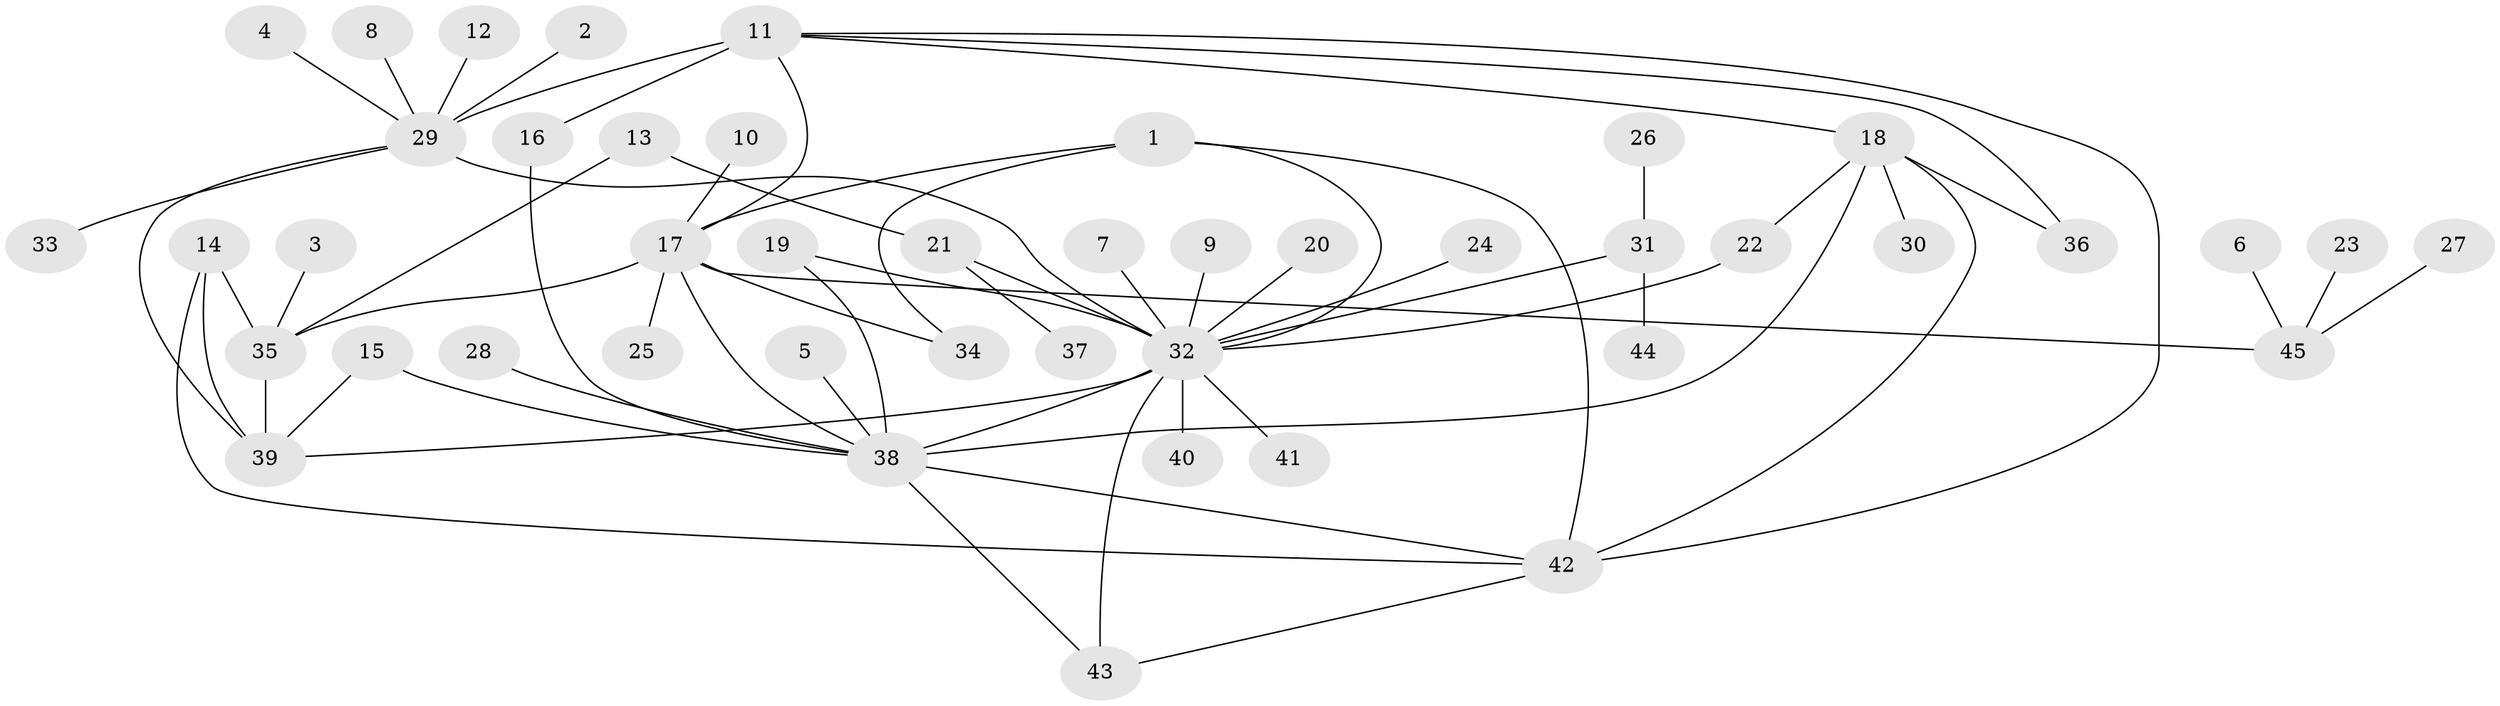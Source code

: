 // original degree distribution, {12: 0.033707865168539325, 6: 0.056179775280898875, 5: 0.0449438202247191, 7: 0.033707865168539325, 4: 0.0449438202247191, 9: 0.02247191011235955, 3: 0.07865168539325842, 1: 0.4943820224719101, 2: 0.19101123595505617}
// Generated by graph-tools (version 1.1) at 2025/50/03/09/25 03:50:40]
// undirected, 45 vertices, 63 edges
graph export_dot {
graph [start="1"]
  node [color=gray90,style=filled];
  1;
  2;
  3;
  4;
  5;
  6;
  7;
  8;
  9;
  10;
  11;
  12;
  13;
  14;
  15;
  16;
  17;
  18;
  19;
  20;
  21;
  22;
  23;
  24;
  25;
  26;
  27;
  28;
  29;
  30;
  31;
  32;
  33;
  34;
  35;
  36;
  37;
  38;
  39;
  40;
  41;
  42;
  43;
  44;
  45;
  1 -- 17 [weight=2.0];
  1 -- 32 [weight=1.0];
  1 -- 34 [weight=1.0];
  1 -- 42 [weight=2.0];
  2 -- 29 [weight=1.0];
  3 -- 35 [weight=1.0];
  4 -- 29 [weight=1.0];
  5 -- 38 [weight=1.0];
  6 -- 45 [weight=1.0];
  7 -- 32 [weight=1.0];
  8 -- 29 [weight=1.0];
  9 -- 32 [weight=1.0];
  10 -- 17 [weight=1.0];
  11 -- 16 [weight=1.0];
  11 -- 17 [weight=1.0];
  11 -- 18 [weight=1.0];
  11 -- 29 [weight=3.0];
  11 -- 36 [weight=1.0];
  11 -- 42 [weight=1.0];
  12 -- 29 [weight=1.0];
  13 -- 21 [weight=1.0];
  13 -- 35 [weight=1.0];
  14 -- 35 [weight=2.0];
  14 -- 39 [weight=1.0];
  14 -- 42 [weight=1.0];
  15 -- 38 [weight=1.0];
  15 -- 39 [weight=1.0];
  16 -- 38 [weight=1.0];
  17 -- 25 [weight=1.0];
  17 -- 34 [weight=2.0];
  17 -- 35 [weight=1.0];
  17 -- 38 [weight=1.0];
  17 -- 45 [weight=1.0];
  18 -- 22 [weight=1.0];
  18 -- 30 [weight=1.0];
  18 -- 36 [weight=1.0];
  18 -- 38 [weight=2.0];
  18 -- 42 [weight=2.0];
  19 -- 32 [weight=1.0];
  19 -- 38 [weight=1.0];
  20 -- 32 [weight=1.0];
  21 -- 32 [weight=3.0];
  21 -- 37 [weight=1.0];
  22 -- 32 [weight=1.0];
  23 -- 45 [weight=1.0];
  24 -- 32 [weight=1.0];
  26 -- 31 [weight=1.0];
  27 -- 45 [weight=1.0];
  28 -- 38 [weight=1.0];
  29 -- 32 [weight=1.0];
  29 -- 33 [weight=1.0];
  29 -- 39 [weight=1.0];
  31 -- 32 [weight=1.0];
  31 -- 44 [weight=1.0];
  32 -- 38 [weight=1.0];
  32 -- 39 [weight=1.0];
  32 -- 40 [weight=1.0];
  32 -- 41 [weight=1.0];
  32 -- 43 [weight=1.0];
  35 -- 39 [weight=2.0];
  38 -- 42 [weight=1.0];
  38 -- 43 [weight=1.0];
  42 -- 43 [weight=1.0];
}
